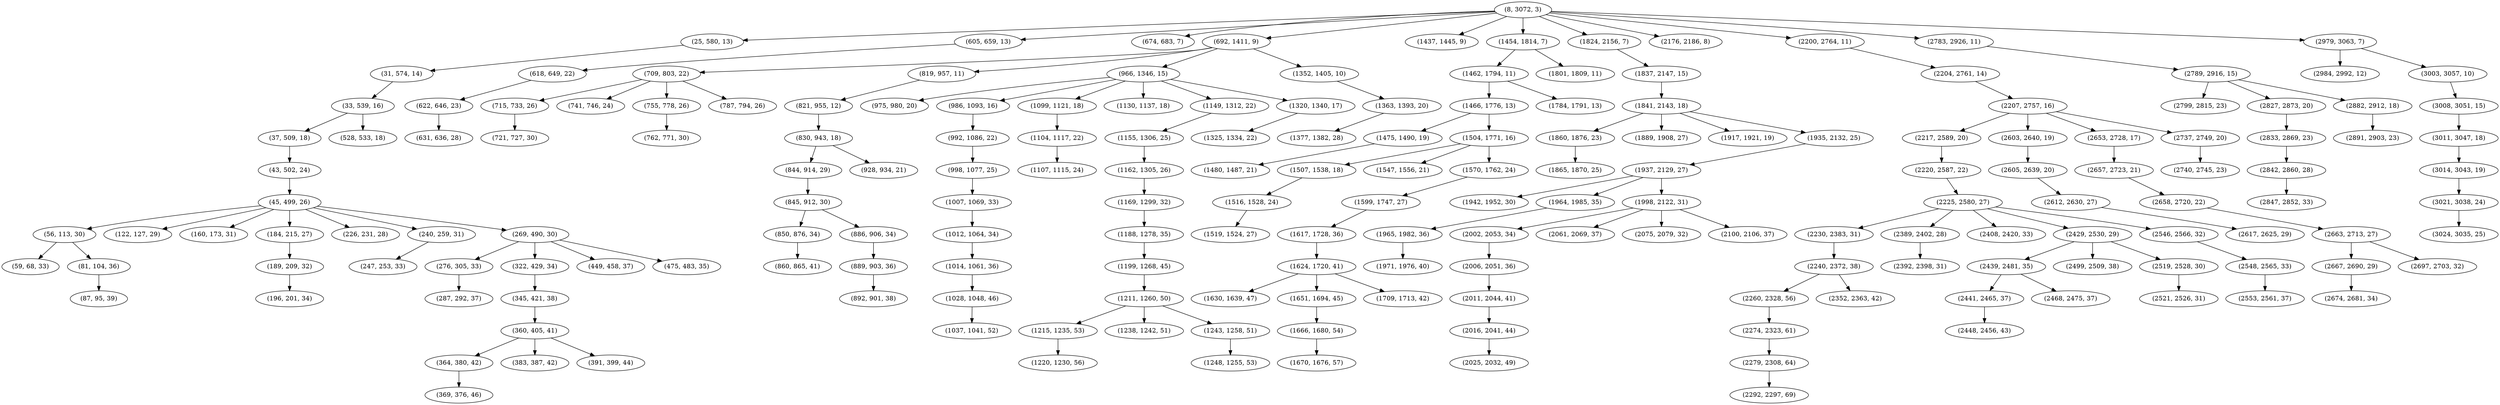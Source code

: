 digraph tree {
    "(8, 3072, 3)";
    "(25, 580, 13)";
    "(31, 574, 14)";
    "(33, 539, 16)";
    "(37, 509, 18)";
    "(43, 502, 24)";
    "(45, 499, 26)";
    "(56, 113, 30)";
    "(59, 68, 33)";
    "(81, 104, 36)";
    "(87, 95, 39)";
    "(122, 127, 29)";
    "(160, 173, 31)";
    "(184, 215, 27)";
    "(189, 209, 32)";
    "(196, 201, 34)";
    "(226, 231, 28)";
    "(240, 259, 31)";
    "(247, 253, 33)";
    "(269, 490, 30)";
    "(276, 305, 33)";
    "(287, 292, 37)";
    "(322, 429, 34)";
    "(345, 421, 38)";
    "(360, 405, 41)";
    "(364, 380, 42)";
    "(369, 376, 46)";
    "(383, 387, 42)";
    "(391, 399, 44)";
    "(449, 458, 37)";
    "(475, 483, 35)";
    "(528, 533, 18)";
    "(605, 659, 13)";
    "(618, 649, 22)";
    "(622, 646, 23)";
    "(631, 636, 28)";
    "(674, 683, 7)";
    "(692, 1411, 9)";
    "(709, 803, 22)";
    "(715, 733, 26)";
    "(721, 727, 30)";
    "(741, 746, 24)";
    "(755, 778, 26)";
    "(762, 771, 30)";
    "(787, 794, 26)";
    "(819, 957, 11)";
    "(821, 955, 12)";
    "(830, 943, 18)";
    "(844, 914, 29)";
    "(845, 912, 30)";
    "(850, 876, 34)";
    "(860, 865, 41)";
    "(886, 906, 34)";
    "(889, 903, 36)";
    "(892, 901, 38)";
    "(928, 934, 21)";
    "(966, 1346, 15)";
    "(975, 980, 20)";
    "(986, 1093, 16)";
    "(992, 1086, 22)";
    "(998, 1077, 25)";
    "(1007, 1069, 33)";
    "(1012, 1064, 34)";
    "(1014, 1061, 36)";
    "(1028, 1048, 46)";
    "(1037, 1041, 52)";
    "(1099, 1121, 18)";
    "(1104, 1117, 22)";
    "(1107, 1115, 24)";
    "(1130, 1137, 18)";
    "(1149, 1312, 22)";
    "(1155, 1306, 25)";
    "(1162, 1305, 26)";
    "(1169, 1299, 32)";
    "(1188, 1278, 35)";
    "(1199, 1268, 45)";
    "(1211, 1260, 50)";
    "(1215, 1235, 53)";
    "(1220, 1230, 56)";
    "(1238, 1242, 51)";
    "(1243, 1258, 51)";
    "(1248, 1255, 53)";
    "(1320, 1340, 17)";
    "(1325, 1334, 22)";
    "(1352, 1405, 10)";
    "(1363, 1393, 20)";
    "(1377, 1382, 28)";
    "(1437, 1445, 9)";
    "(1454, 1814, 7)";
    "(1462, 1794, 11)";
    "(1466, 1776, 13)";
    "(1475, 1490, 19)";
    "(1480, 1487, 21)";
    "(1504, 1771, 16)";
    "(1507, 1538, 18)";
    "(1516, 1528, 24)";
    "(1519, 1524, 27)";
    "(1547, 1556, 21)";
    "(1570, 1762, 24)";
    "(1599, 1747, 27)";
    "(1617, 1728, 36)";
    "(1624, 1720, 41)";
    "(1630, 1639, 47)";
    "(1651, 1694, 45)";
    "(1666, 1680, 54)";
    "(1670, 1676, 57)";
    "(1709, 1713, 42)";
    "(1784, 1791, 13)";
    "(1801, 1809, 11)";
    "(1824, 2156, 7)";
    "(1837, 2147, 15)";
    "(1841, 2143, 18)";
    "(1860, 1876, 23)";
    "(1865, 1870, 25)";
    "(1889, 1908, 27)";
    "(1917, 1921, 19)";
    "(1935, 2132, 25)";
    "(1937, 2129, 27)";
    "(1942, 1952, 30)";
    "(1964, 1985, 35)";
    "(1965, 1982, 36)";
    "(1971, 1976, 40)";
    "(1998, 2122, 31)";
    "(2002, 2053, 34)";
    "(2006, 2051, 36)";
    "(2011, 2044, 41)";
    "(2016, 2041, 44)";
    "(2025, 2032, 49)";
    "(2061, 2069, 37)";
    "(2075, 2079, 32)";
    "(2100, 2106, 37)";
    "(2176, 2186, 8)";
    "(2200, 2764, 11)";
    "(2204, 2761, 14)";
    "(2207, 2757, 16)";
    "(2217, 2589, 20)";
    "(2220, 2587, 22)";
    "(2225, 2580, 27)";
    "(2230, 2383, 31)";
    "(2240, 2372, 38)";
    "(2260, 2328, 56)";
    "(2274, 2323, 61)";
    "(2279, 2308, 64)";
    "(2292, 2297, 69)";
    "(2352, 2363, 42)";
    "(2389, 2402, 28)";
    "(2392, 2398, 31)";
    "(2408, 2420, 33)";
    "(2429, 2530, 29)";
    "(2439, 2481, 35)";
    "(2441, 2465, 37)";
    "(2448, 2456, 43)";
    "(2468, 2475, 37)";
    "(2499, 2509, 38)";
    "(2519, 2528, 30)";
    "(2521, 2526, 31)";
    "(2546, 2566, 32)";
    "(2548, 2565, 33)";
    "(2553, 2561, 37)";
    "(2603, 2640, 19)";
    "(2605, 2639, 20)";
    "(2612, 2630, 27)";
    "(2617, 2625, 29)";
    "(2653, 2728, 17)";
    "(2657, 2723, 21)";
    "(2658, 2720, 22)";
    "(2663, 2713, 27)";
    "(2667, 2690, 29)";
    "(2674, 2681, 34)";
    "(2697, 2703, 32)";
    "(2737, 2749, 20)";
    "(2740, 2745, 23)";
    "(2783, 2926, 11)";
    "(2789, 2916, 15)";
    "(2799, 2815, 23)";
    "(2827, 2873, 20)";
    "(2833, 2869, 23)";
    "(2842, 2860, 28)";
    "(2847, 2852, 33)";
    "(2882, 2912, 18)";
    "(2891, 2903, 23)";
    "(2979, 3063, 7)";
    "(2984, 2992, 12)";
    "(3003, 3057, 10)";
    "(3008, 3051, 15)";
    "(3011, 3047, 18)";
    "(3014, 3043, 19)";
    "(3021, 3038, 24)";
    "(3024, 3035, 25)";
    "(8, 3072, 3)" -> "(25, 580, 13)";
    "(8, 3072, 3)" -> "(605, 659, 13)";
    "(8, 3072, 3)" -> "(674, 683, 7)";
    "(8, 3072, 3)" -> "(692, 1411, 9)";
    "(8, 3072, 3)" -> "(1437, 1445, 9)";
    "(8, 3072, 3)" -> "(1454, 1814, 7)";
    "(8, 3072, 3)" -> "(1824, 2156, 7)";
    "(8, 3072, 3)" -> "(2176, 2186, 8)";
    "(8, 3072, 3)" -> "(2200, 2764, 11)";
    "(8, 3072, 3)" -> "(2783, 2926, 11)";
    "(8, 3072, 3)" -> "(2979, 3063, 7)";
    "(25, 580, 13)" -> "(31, 574, 14)";
    "(31, 574, 14)" -> "(33, 539, 16)";
    "(33, 539, 16)" -> "(37, 509, 18)";
    "(33, 539, 16)" -> "(528, 533, 18)";
    "(37, 509, 18)" -> "(43, 502, 24)";
    "(43, 502, 24)" -> "(45, 499, 26)";
    "(45, 499, 26)" -> "(56, 113, 30)";
    "(45, 499, 26)" -> "(122, 127, 29)";
    "(45, 499, 26)" -> "(160, 173, 31)";
    "(45, 499, 26)" -> "(184, 215, 27)";
    "(45, 499, 26)" -> "(226, 231, 28)";
    "(45, 499, 26)" -> "(240, 259, 31)";
    "(45, 499, 26)" -> "(269, 490, 30)";
    "(56, 113, 30)" -> "(59, 68, 33)";
    "(56, 113, 30)" -> "(81, 104, 36)";
    "(81, 104, 36)" -> "(87, 95, 39)";
    "(184, 215, 27)" -> "(189, 209, 32)";
    "(189, 209, 32)" -> "(196, 201, 34)";
    "(240, 259, 31)" -> "(247, 253, 33)";
    "(269, 490, 30)" -> "(276, 305, 33)";
    "(269, 490, 30)" -> "(322, 429, 34)";
    "(269, 490, 30)" -> "(449, 458, 37)";
    "(269, 490, 30)" -> "(475, 483, 35)";
    "(276, 305, 33)" -> "(287, 292, 37)";
    "(322, 429, 34)" -> "(345, 421, 38)";
    "(345, 421, 38)" -> "(360, 405, 41)";
    "(360, 405, 41)" -> "(364, 380, 42)";
    "(360, 405, 41)" -> "(383, 387, 42)";
    "(360, 405, 41)" -> "(391, 399, 44)";
    "(364, 380, 42)" -> "(369, 376, 46)";
    "(605, 659, 13)" -> "(618, 649, 22)";
    "(618, 649, 22)" -> "(622, 646, 23)";
    "(622, 646, 23)" -> "(631, 636, 28)";
    "(692, 1411, 9)" -> "(709, 803, 22)";
    "(692, 1411, 9)" -> "(819, 957, 11)";
    "(692, 1411, 9)" -> "(966, 1346, 15)";
    "(692, 1411, 9)" -> "(1352, 1405, 10)";
    "(709, 803, 22)" -> "(715, 733, 26)";
    "(709, 803, 22)" -> "(741, 746, 24)";
    "(709, 803, 22)" -> "(755, 778, 26)";
    "(709, 803, 22)" -> "(787, 794, 26)";
    "(715, 733, 26)" -> "(721, 727, 30)";
    "(755, 778, 26)" -> "(762, 771, 30)";
    "(819, 957, 11)" -> "(821, 955, 12)";
    "(821, 955, 12)" -> "(830, 943, 18)";
    "(830, 943, 18)" -> "(844, 914, 29)";
    "(830, 943, 18)" -> "(928, 934, 21)";
    "(844, 914, 29)" -> "(845, 912, 30)";
    "(845, 912, 30)" -> "(850, 876, 34)";
    "(845, 912, 30)" -> "(886, 906, 34)";
    "(850, 876, 34)" -> "(860, 865, 41)";
    "(886, 906, 34)" -> "(889, 903, 36)";
    "(889, 903, 36)" -> "(892, 901, 38)";
    "(966, 1346, 15)" -> "(975, 980, 20)";
    "(966, 1346, 15)" -> "(986, 1093, 16)";
    "(966, 1346, 15)" -> "(1099, 1121, 18)";
    "(966, 1346, 15)" -> "(1130, 1137, 18)";
    "(966, 1346, 15)" -> "(1149, 1312, 22)";
    "(966, 1346, 15)" -> "(1320, 1340, 17)";
    "(986, 1093, 16)" -> "(992, 1086, 22)";
    "(992, 1086, 22)" -> "(998, 1077, 25)";
    "(998, 1077, 25)" -> "(1007, 1069, 33)";
    "(1007, 1069, 33)" -> "(1012, 1064, 34)";
    "(1012, 1064, 34)" -> "(1014, 1061, 36)";
    "(1014, 1061, 36)" -> "(1028, 1048, 46)";
    "(1028, 1048, 46)" -> "(1037, 1041, 52)";
    "(1099, 1121, 18)" -> "(1104, 1117, 22)";
    "(1104, 1117, 22)" -> "(1107, 1115, 24)";
    "(1149, 1312, 22)" -> "(1155, 1306, 25)";
    "(1155, 1306, 25)" -> "(1162, 1305, 26)";
    "(1162, 1305, 26)" -> "(1169, 1299, 32)";
    "(1169, 1299, 32)" -> "(1188, 1278, 35)";
    "(1188, 1278, 35)" -> "(1199, 1268, 45)";
    "(1199, 1268, 45)" -> "(1211, 1260, 50)";
    "(1211, 1260, 50)" -> "(1215, 1235, 53)";
    "(1211, 1260, 50)" -> "(1238, 1242, 51)";
    "(1211, 1260, 50)" -> "(1243, 1258, 51)";
    "(1215, 1235, 53)" -> "(1220, 1230, 56)";
    "(1243, 1258, 51)" -> "(1248, 1255, 53)";
    "(1320, 1340, 17)" -> "(1325, 1334, 22)";
    "(1352, 1405, 10)" -> "(1363, 1393, 20)";
    "(1363, 1393, 20)" -> "(1377, 1382, 28)";
    "(1454, 1814, 7)" -> "(1462, 1794, 11)";
    "(1454, 1814, 7)" -> "(1801, 1809, 11)";
    "(1462, 1794, 11)" -> "(1466, 1776, 13)";
    "(1462, 1794, 11)" -> "(1784, 1791, 13)";
    "(1466, 1776, 13)" -> "(1475, 1490, 19)";
    "(1466, 1776, 13)" -> "(1504, 1771, 16)";
    "(1475, 1490, 19)" -> "(1480, 1487, 21)";
    "(1504, 1771, 16)" -> "(1507, 1538, 18)";
    "(1504, 1771, 16)" -> "(1547, 1556, 21)";
    "(1504, 1771, 16)" -> "(1570, 1762, 24)";
    "(1507, 1538, 18)" -> "(1516, 1528, 24)";
    "(1516, 1528, 24)" -> "(1519, 1524, 27)";
    "(1570, 1762, 24)" -> "(1599, 1747, 27)";
    "(1599, 1747, 27)" -> "(1617, 1728, 36)";
    "(1617, 1728, 36)" -> "(1624, 1720, 41)";
    "(1624, 1720, 41)" -> "(1630, 1639, 47)";
    "(1624, 1720, 41)" -> "(1651, 1694, 45)";
    "(1624, 1720, 41)" -> "(1709, 1713, 42)";
    "(1651, 1694, 45)" -> "(1666, 1680, 54)";
    "(1666, 1680, 54)" -> "(1670, 1676, 57)";
    "(1824, 2156, 7)" -> "(1837, 2147, 15)";
    "(1837, 2147, 15)" -> "(1841, 2143, 18)";
    "(1841, 2143, 18)" -> "(1860, 1876, 23)";
    "(1841, 2143, 18)" -> "(1889, 1908, 27)";
    "(1841, 2143, 18)" -> "(1917, 1921, 19)";
    "(1841, 2143, 18)" -> "(1935, 2132, 25)";
    "(1860, 1876, 23)" -> "(1865, 1870, 25)";
    "(1935, 2132, 25)" -> "(1937, 2129, 27)";
    "(1937, 2129, 27)" -> "(1942, 1952, 30)";
    "(1937, 2129, 27)" -> "(1964, 1985, 35)";
    "(1937, 2129, 27)" -> "(1998, 2122, 31)";
    "(1964, 1985, 35)" -> "(1965, 1982, 36)";
    "(1965, 1982, 36)" -> "(1971, 1976, 40)";
    "(1998, 2122, 31)" -> "(2002, 2053, 34)";
    "(1998, 2122, 31)" -> "(2061, 2069, 37)";
    "(1998, 2122, 31)" -> "(2075, 2079, 32)";
    "(1998, 2122, 31)" -> "(2100, 2106, 37)";
    "(2002, 2053, 34)" -> "(2006, 2051, 36)";
    "(2006, 2051, 36)" -> "(2011, 2044, 41)";
    "(2011, 2044, 41)" -> "(2016, 2041, 44)";
    "(2016, 2041, 44)" -> "(2025, 2032, 49)";
    "(2200, 2764, 11)" -> "(2204, 2761, 14)";
    "(2204, 2761, 14)" -> "(2207, 2757, 16)";
    "(2207, 2757, 16)" -> "(2217, 2589, 20)";
    "(2207, 2757, 16)" -> "(2603, 2640, 19)";
    "(2207, 2757, 16)" -> "(2653, 2728, 17)";
    "(2207, 2757, 16)" -> "(2737, 2749, 20)";
    "(2217, 2589, 20)" -> "(2220, 2587, 22)";
    "(2220, 2587, 22)" -> "(2225, 2580, 27)";
    "(2225, 2580, 27)" -> "(2230, 2383, 31)";
    "(2225, 2580, 27)" -> "(2389, 2402, 28)";
    "(2225, 2580, 27)" -> "(2408, 2420, 33)";
    "(2225, 2580, 27)" -> "(2429, 2530, 29)";
    "(2225, 2580, 27)" -> "(2546, 2566, 32)";
    "(2230, 2383, 31)" -> "(2240, 2372, 38)";
    "(2240, 2372, 38)" -> "(2260, 2328, 56)";
    "(2240, 2372, 38)" -> "(2352, 2363, 42)";
    "(2260, 2328, 56)" -> "(2274, 2323, 61)";
    "(2274, 2323, 61)" -> "(2279, 2308, 64)";
    "(2279, 2308, 64)" -> "(2292, 2297, 69)";
    "(2389, 2402, 28)" -> "(2392, 2398, 31)";
    "(2429, 2530, 29)" -> "(2439, 2481, 35)";
    "(2429, 2530, 29)" -> "(2499, 2509, 38)";
    "(2429, 2530, 29)" -> "(2519, 2528, 30)";
    "(2439, 2481, 35)" -> "(2441, 2465, 37)";
    "(2439, 2481, 35)" -> "(2468, 2475, 37)";
    "(2441, 2465, 37)" -> "(2448, 2456, 43)";
    "(2519, 2528, 30)" -> "(2521, 2526, 31)";
    "(2546, 2566, 32)" -> "(2548, 2565, 33)";
    "(2548, 2565, 33)" -> "(2553, 2561, 37)";
    "(2603, 2640, 19)" -> "(2605, 2639, 20)";
    "(2605, 2639, 20)" -> "(2612, 2630, 27)";
    "(2612, 2630, 27)" -> "(2617, 2625, 29)";
    "(2653, 2728, 17)" -> "(2657, 2723, 21)";
    "(2657, 2723, 21)" -> "(2658, 2720, 22)";
    "(2658, 2720, 22)" -> "(2663, 2713, 27)";
    "(2663, 2713, 27)" -> "(2667, 2690, 29)";
    "(2663, 2713, 27)" -> "(2697, 2703, 32)";
    "(2667, 2690, 29)" -> "(2674, 2681, 34)";
    "(2737, 2749, 20)" -> "(2740, 2745, 23)";
    "(2783, 2926, 11)" -> "(2789, 2916, 15)";
    "(2789, 2916, 15)" -> "(2799, 2815, 23)";
    "(2789, 2916, 15)" -> "(2827, 2873, 20)";
    "(2789, 2916, 15)" -> "(2882, 2912, 18)";
    "(2827, 2873, 20)" -> "(2833, 2869, 23)";
    "(2833, 2869, 23)" -> "(2842, 2860, 28)";
    "(2842, 2860, 28)" -> "(2847, 2852, 33)";
    "(2882, 2912, 18)" -> "(2891, 2903, 23)";
    "(2979, 3063, 7)" -> "(2984, 2992, 12)";
    "(2979, 3063, 7)" -> "(3003, 3057, 10)";
    "(3003, 3057, 10)" -> "(3008, 3051, 15)";
    "(3008, 3051, 15)" -> "(3011, 3047, 18)";
    "(3011, 3047, 18)" -> "(3014, 3043, 19)";
    "(3014, 3043, 19)" -> "(3021, 3038, 24)";
    "(3021, 3038, 24)" -> "(3024, 3035, 25)";
}

